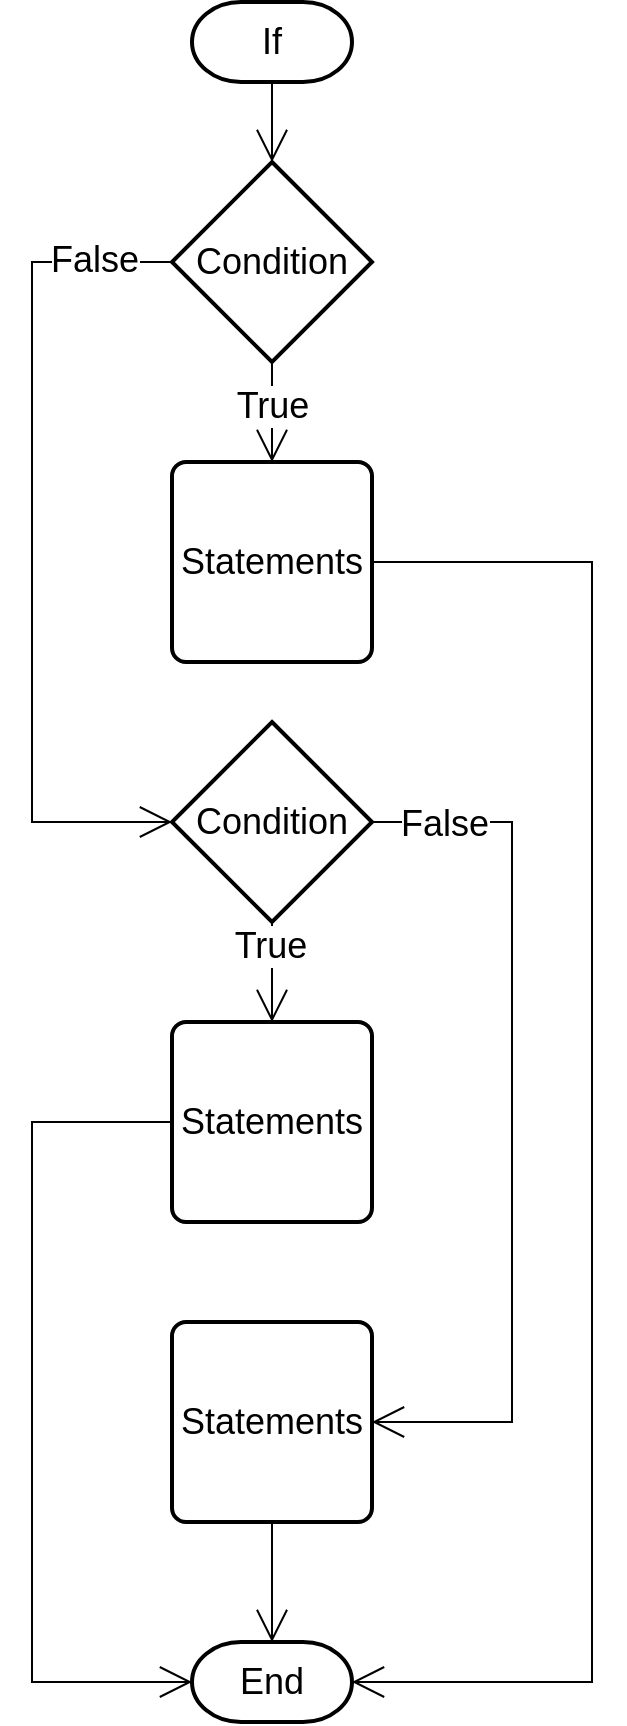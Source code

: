 <mxfile version="20.2.7" type="github">
  <diagram id="UY1wtT5hkkWjpCkivM2H" name="Page-1">
    <mxGraphModel dx="543" dy="1162" grid="1" gridSize="10" guides="1" tooltips="1" connect="1" arrows="1" fold="1" page="0" pageScale="1" pageWidth="827" pageHeight="1169" math="0" shadow="0">
      <root>
        <mxCell id="0" />
        <mxCell id="1" parent="0" />
        <mxCell id="vZ2UnmSK3K3OH7s4cI46-1" value="If" style="strokeWidth=2;html=1;shape=mxgraph.flowchart.terminator;whiteSpace=wrap;hachureGap=4;fontSize=18;" vertex="1" parent="1">
          <mxGeometry x="160" y="80" width="80" height="40" as="geometry" />
        </mxCell>
        <mxCell id="vZ2UnmSK3K3OH7s4cI46-2" value="" style="edgeStyle=none;orthogonalLoop=1;jettySize=auto;html=1;rounded=0;endArrow=open;startSize=14;endSize=14;sourcePerimeterSpacing=8;targetPerimeterSpacing=8;curved=1;exitX=0.5;exitY=1;exitDx=0;exitDy=0;exitPerimeter=0;fontSize=18;" edge="1" parent="1" source="vZ2UnmSK3K3OH7s4cI46-1">
          <mxGeometry width="120" relative="1" as="geometry">
            <mxPoint x="200" y="140" as="sourcePoint" />
            <mxPoint x="200" y="160" as="targetPoint" />
            <Array as="points" />
          </mxGeometry>
        </mxCell>
        <mxCell id="vZ2UnmSK3K3OH7s4cI46-4" value="Condition" style="strokeWidth=2;html=1;shape=mxgraph.flowchart.decision;whiteSpace=wrap;hachureGap=4;fontSize=18;" vertex="1" parent="1">
          <mxGeometry x="150" y="160" width="100" height="100" as="geometry" />
        </mxCell>
        <mxCell id="vZ2UnmSK3K3OH7s4cI46-5" value="Statements" style="rounded=1;whiteSpace=wrap;html=1;absoluteArcSize=1;arcSize=14;strokeWidth=2;hachureGap=4;fontSize=18;" vertex="1" parent="1">
          <mxGeometry x="150" y="310" width="100" height="100" as="geometry" />
        </mxCell>
        <mxCell id="vZ2UnmSK3K3OH7s4cI46-6" value="" style="edgeStyle=none;orthogonalLoop=1;jettySize=auto;html=1;rounded=0;endArrow=open;startSize=14;endSize=14;sourcePerimeterSpacing=8;targetPerimeterSpacing=8;curved=1;exitX=0.5;exitY=1;exitDx=0;exitDy=0;exitPerimeter=0;entryX=0.5;entryY=0;entryDx=0;entryDy=0;fontSize=18;" edge="1" parent="1" source="vZ2UnmSK3K3OH7s4cI46-4" target="vZ2UnmSK3K3OH7s4cI46-5">
          <mxGeometry width="120" relative="1" as="geometry">
            <mxPoint x="110" y="280" as="sourcePoint" />
            <mxPoint x="230" y="280" as="targetPoint" />
            <Array as="points" />
          </mxGeometry>
        </mxCell>
        <mxCell id="vZ2UnmSK3K3OH7s4cI46-7" value="True" style="edgeLabel;html=1;align=center;verticalAlign=middle;resizable=0;points=[];fontSize=18;" vertex="1" connectable="0" parent="vZ2UnmSK3K3OH7s4cI46-6">
          <mxGeometry x="-0.12" relative="1" as="geometry">
            <mxPoint as="offset" />
          </mxGeometry>
        </mxCell>
        <mxCell id="vZ2UnmSK3K3OH7s4cI46-9" value="Condition" style="strokeWidth=2;html=1;shape=mxgraph.flowchart.decision;whiteSpace=wrap;hachureGap=4;fontSize=18;" vertex="1" parent="1">
          <mxGeometry x="150" y="440" width="100" height="100" as="geometry" />
        </mxCell>
        <mxCell id="vZ2UnmSK3K3OH7s4cI46-10" value="Statements" style="rounded=1;whiteSpace=wrap;html=1;absoluteArcSize=1;arcSize=14;strokeWidth=2;hachureGap=4;fontSize=18;" vertex="1" parent="1">
          <mxGeometry x="150" y="590" width="100" height="100" as="geometry" />
        </mxCell>
        <mxCell id="vZ2UnmSK3K3OH7s4cI46-11" value="" style="edgeStyle=none;orthogonalLoop=1;jettySize=auto;html=1;rounded=0;endArrow=open;startSize=14;endSize=14;sourcePerimeterSpacing=8;targetPerimeterSpacing=8;curved=1;exitX=0.5;exitY=1;exitDx=0;exitDy=0;exitPerimeter=0;entryX=0.5;entryY=0;entryDx=0;entryDy=0;fontSize=18;" edge="1" parent="1" source="vZ2UnmSK3K3OH7s4cI46-9" target="vZ2UnmSK3K3OH7s4cI46-10">
          <mxGeometry width="120" relative="1" as="geometry">
            <mxPoint x="110" y="560" as="sourcePoint" />
            <mxPoint x="230" y="560" as="targetPoint" />
            <Array as="points" />
          </mxGeometry>
        </mxCell>
        <mxCell id="vZ2UnmSK3K3OH7s4cI46-22" value="True" style="edgeLabel;html=1;align=center;verticalAlign=middle;resizable=0;points=[];fontSize=18;" vertex="1" connectable="0" parent="vZ2UnmSK3K3OH7s4cI46-11">
          <mxGeometry x="-0.533" y="-1" relative="1" as="geometry">
            <mxPoint as="offset" />
          </mxGeometry>
        </mxCell>
        <mxCell id="vZ2UnmSK3K3OH7s4cI46-13" value="" style="edgeStyle=none;orthogonalLoop=1;jettySize=auto;html=1;rounded=0;endArrow=open;startSize=14;endSize=14;sourcePerimeterSpacing=8;targetPerimeterSpacing=8;exitX=0;exitY=0.5;exitDx=0;exitDy=0;exitPerimeter=0;entryX=0;entryY=0.5;entryDx=0;entryDy=0;entryPerimeter=0;fontSize=18;" edge="1" parent="1" source="vZ2UnmSK3K3OH7s4cI46-4" target="vZ2UnmSK3K3OH7s4cI46-9">
          <mxGeometry width="120" relative="1" as="geometry">
            <mxPoint x="160" y="190" as="sourcePoint" />
            <mxPoint x="230" y="340" as="targetPoint" />
            <Array as="points">
              <mxPoint x="80" y="210" />
              <mxPoint x="80" y="490" />
            </Array>
          </mxGeometry>
        </mxCell>
        <mxCell id="vZ2UnmSK3K3OH7s4cI46-14" value="False" style="edgeLabel;html=1;align=center;verticalAlign=middle;resizable=0;points=[];fontSize=18;" vertex="1" connectable="0" parent="vZ2UnmSK3K3OH7s4cI46-13">
          <mxGeometry x="-0.814" y="-1" relative="1" as="geometry">
            <mxPoint as="offset" />
          </mxGeometry>
        </mxCell>
        <mxCell id="vZ2UnmSK3K3OH7s4cI46-15" value="Statements" style="rounded=1;whiteSpace=wrap;html=1;absoluteArcSize=1;arcSize=14;strokeWidth=2;hachureGap=4;fontSize=18;" vertex="1" parent="1">
          <mxGeometry x="150" y="740" width="100" height="100" as="geometry" />
        </mxCell>
        <mxCell id="vZ2UnmSK3K3OH7s4cI46-16" value="" style="edgeStyle=none;orthogonalLoop=1;jettySize=auto;html=1;rounded=0;endArrow=open;startSize=14;endSize=14;sourcePerimeterSpacing=8;targetPerimeterSpacing=8;entryX=1;entryY=0.5;entryDx=0;entryDy=0;fontSize=18;" edge="1" parent="1" target="vZ2UnmSK3K3OH7s4cI46-15">
          <mxGeometry width="120" relative="1" as="geometry">
            <mxPoint x="250" y="490" as="sourcePoint" />
            <mxPoint x="230" y="660" as="targetPoint" />
            <Array as="points">
              <mxPoint x="320" y="490" />
              <mxPoint x="320" y="790" />
            </Array>
          </mxGeometry>
        </mxCell>
        <mxCell id="vZ2UnmSK3K3OH7s4cI46-17" value="False" style="edgeLabel;html=1;align=center;verticalAlign=middle;resizable=0;points=[];fontSize=18;" vertex="1" connectable="0" parent="vZ2UnmSK3K3OH7s4cI46-16">
          <mxGeometry x="-0.836" y="-1" relative="1" as="geometry">
            <mxPoint as="offset" />
          </mxGeometry>
        </mxCell>
        <mxCell id="vZ2UnmSK3K3OH7s4cI46-18" value="End" style="strokeWidth=2;html=1;shape=mxgraph.flowchart.terminator;whiteSpace=wrap;hachureGap=4;fontSize=18;" vertex="1" parent="1">
          <mxGeometry x="160" y="900" width="80" height="40" as="geometry" />
        </mxCell>
        <mxCell id="vZ2UnmSK3K3OH7s4cI46-21" value="" style="edgeStyle=none;orthogonalLoop=1;jettySize=auto;html=1;rounded=0;endArrow=open;startSize=14;endSize=14;sourcePerimeterSpacing=8;targetPerimeterSpacing=8;exitX=0.5;exitY=1;exitDx=0;exitDy=0;entryX=0.5;entryY=0;entryDx=0;entryDy=0;entryPerimeter=0;fontSize=18;" edge="1" parent="1" source="vZ2UnmSK3K3OH7s4cI46-15" target="vZ2UnmSK3K3OH7s4cI46-18">
          <mxGeometry width="120" relative="1" as="geometry">
            <mxPoint x="140" y="950" as="sourcePoint" />
            <mxPoint x="260" y="950" as="targetPoint" />
            <Array as="points" />
          </mxGeometry>
        </mxCell>
        <mxCell id="vZ2UnmSK3K3OH7s4cI46-26" value="" style="edgeStyle=none;orthogonalLoop=1;jettySize=auto;html=1;rounded=0;endArrow=open;startSize=14;endSize=14;sourcePerimeterSpacing=8;targetPerimeterSpacing=8;exitX=1;exitY=0.5;exitDx=0;exitDy=0;entryX=1;entryY=0.5;entryDx=0;entryDy=0;entryPerimeter=0;fontSize=18;" edge="1" parent="1" source="vZ2UnmSK3K3OH7s4cI46-5" target="vZ2UnmSK3K3OH7s4cI46-18">
          <mxGeometry width="120" relative="1" as="geometry">
            <mxPoint x="140" y="480" as="sourcePoint" />
            <mxPoint x="350" y="360" as="targetPoint" />
            <Array as="points">
              <mxPoint x="360" y="360" />
              <mxPoint x="360" y="920" />
            </Array>
          </mxGeometry>
        </mxCell>
        <mxCell id="vZ2UnmSK3K3OH7s4cI46-27" value="" style="edgeStyle=none;orthogonalLoop=1;jettySize=auto;html=1;rounded=0;endArrow=open;startSize=14;endSize=14;sourcePerimeterSpacing=8;targetPerimeterSpacing=8;exitX=0;exitY=0.5;exitDx=0;exitDy=0;entryX=0;entryY=0.5;entryDx=0;entryDy=0;entryPerimeter=0;fontSize=18;" edge="1" parent="1" source="vZ2UnmSK3K3OH7s4cI46-10" target="vZ2UnmSK3K3OH7s4cI46-18">
          <mxGeometry width="120" relative="1" as="geometry">
            <mxPoint x="120" y="640" as="sourcePoint" />
            <mxPoint x="240" y="640" as="targetPoint" />
            <Array as="points">
              <mxPoint x="80" y="640" />
              <mxPoint x="80" y="920" />
            </Array>
          </mxGeometry>
        </mxCell>
      </root>
    </mxGraphModel>
  </diagram>
</mxfile>

